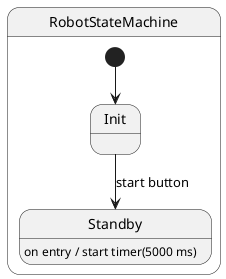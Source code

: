 @startuml
state RobotStateMachine {
    [*] --> Init
    Init --> Standby : start button
    Standby : on entry / start timer(5000 ms)
}
@enduml
